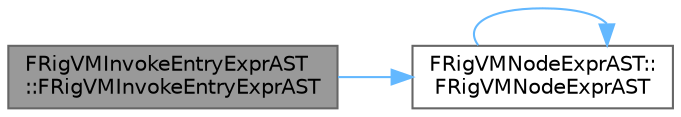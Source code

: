 digraph "FRigVMInvokeEntryExprAST::FRigVMInvokeEntryExprAST"
{
 // INTERACTIVE_SVG=YES
 // LATEX_PDF_SIZE
  bgcolor="transparent";
  edge [fontname=Helvetica,fontsize=10,labelfontname=Helvetica,labelfontsize=10];
  node [fontname=Helvetica,fontsize=10,shape=box,height=0.2,width=0.4];
  rankdir="LR";
  Node1 [id="Node000001",label="FRigVMInvokeEntryExprAST\l::FRigVMInvokeEntryExprAST",height=0.2,width=0.4,color="gray40", fillcolor="grey60", style="filled", fontcolor="black",tooltip=" "];
  Node1 -> Node2 [id="edge1_Node000001_Node000002",color="steelblue1",style="solid",tooltip=" "];
  Node2 [id="Node000002",label="FRigVMNodeExprAST::\lFRigVMNodeExprAST",height=0.2,width=0.4,color="grey40", fillcolor="white", style="filled",URL="$d4/dee/classFRigVMNodeExprAST.html#a5c442eb34b38ade3686b369d70701302",tooltip=" "];
  Node2 -> Node2 [id="edge2_Node000002_Node000002",color="steelblue1",style="solid",tooltip=" "];
}
